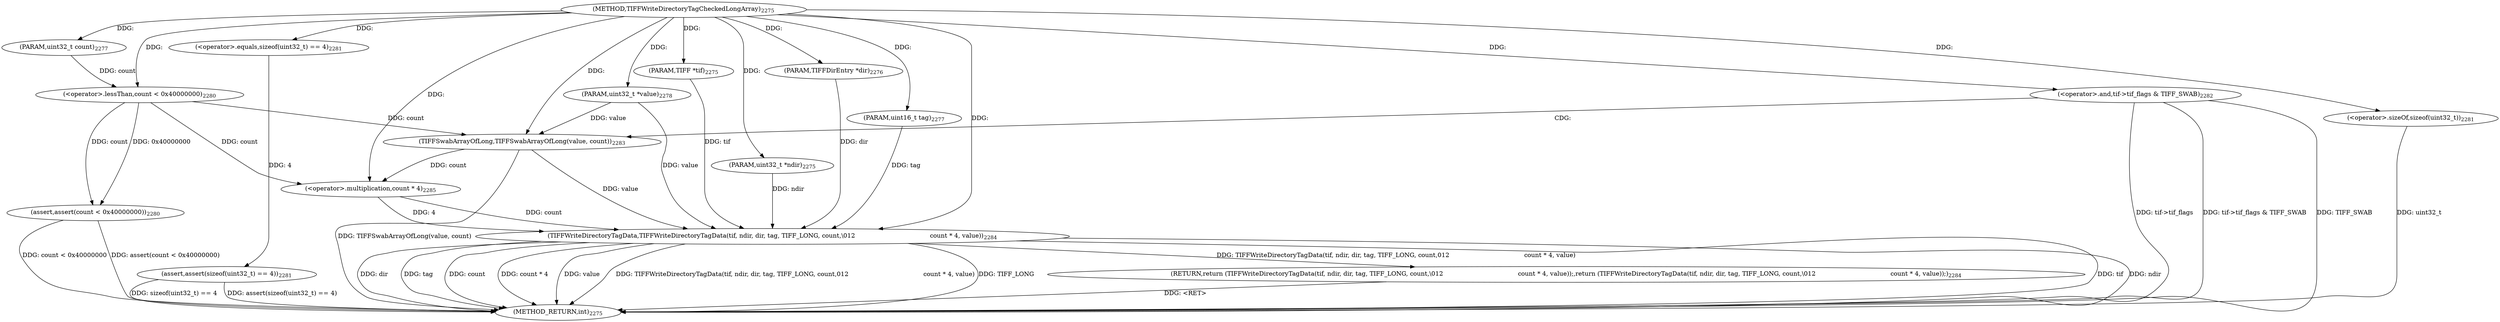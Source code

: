 digraph "TIFFWriteDirectoryTagCheckedLongArray" {  
"70115" [label = <(METHOD,TIFFWriteDirectoryTagCheckedLongArray)<SUB>2275</SUB>> ]
"70154" [label = <(METHOD_RETURN,int)<SUB>2275</SUB>> ]
"70116" [label = <(PARAM,TIFF *tif)<SUB>2275</SUB>> ]
"70117" [label = <(PARAM,uint32_t *ndir)<SUB>2275</SUB>> ]
"70118" [label = <(PARAM,TIFFDirEntry *dir)<SUB>2276</SUB>> ]
"70119" [label = <(PARAM,uint16_t tag)<SUB>2277</SUB>> ]
"70120" [label = <(PARAM,uint32_t count)<SUB>2277</SUB>> ]
"70121" [label = <(PARAM,uint32_t *value)<SUB>2278</SUB>> ]
"70123" [label = <(assert,assert(count &lt; 0x40000000))<SUB>2280</SUB>> ]
"70127" [label = <(assert,assert(sizeof(uint32_t) == 4))<SUB>2281</SUB>> ]
"70142" [label = <(RETURN,return (TIFFWriteDirectoryTagData(tif, ndir, dir, tag, TIFF_LONG, count,\012                                      count * 4, value));,return (TIFFWriteDirectoryTagData(tif, ndir, dir, tag, TIFF_LONG, count,\012                                      count * 4, value));)<SUB>2284</SUB>> ]
"70133" [label = <(&lt;operator&gt;.and,tif-&gt;tif_flags &amp; TIFF_SWAB)<SUB>2282</SUB>> ]
"70143" [label = <(TIFFWriteDirectoryTagData,TIFFWriteDirectoryTagData(tif, ndir, dir, tag, TIFF_LONG, count,\012                                      count * 4, value))<SUB>2284</SUB>> ]
"70124" [label = <(&lt;operator&gt;.lessThan,count &lt; 0x40000000)<SUB>2280</SUB>> ]
"70128" [label = <(&lt;operator&gt;.equals,sizeof(uint32_t) == 4)<SUB>2281</SUB>> ]
"70139" [label = <(TIFFSwabArrayOfLong,TIFFSwabArrayOfLong(value, count))<SUB>2283</SUB>> ]
"70129" [label = <(&lt;operator&gt;.sizeOf,sizeof(uint32_t))<SUB>2281</SUB>> ]
"70150" [label = <(&lt;operator&gt;.multiplication,count * 4)<SUB>2285</SUB>> ]
  "70142" -> "70154"  [ label = "DDG: &lt;RET&gt;"] 
  "70123" -> "70154"  [ label = "DDG: count &lt; 0x40000000"] 
  "70123" -> "70154"  [ label = "DDG: assert(count &lt; 0x40000000)"] 
  "70127" -> "70154"  [ label = "DDG: sizeof(uint32_t) == 4"] 
  "70127" -> "70154"  [ label = "DDG: assert(sizeof(uint32_t) == 4)"] 
  "70133" -> "70154"  [ label = "DDG: tif-&gt;tif_flags"] 
  "70133" -> "70154"  [ label = "DDG: tif-&gt;tif_flags &amp; TIFF_SWAB"] 
  "70139" -> "70154"  [ label = "DDG: TIFFSwabArrayOfLong(value, count)"] 
  "70143" -> "70154"  [ label = "DDG: tif"] 
  "70143" -> "70154"  [ label = "DDG: ndir"] 
  "70143" -> "70154"  [ label = "DDG: dir"] 
  "70143" -> "70154"  [ label = "DDG: tag"] 
  "70143" -> "70154"  [ label = "DDG: count"] 
  "70143" -> "70154"  [ label = "DDG: count * 4"] 
  "70143" -> "70154"  [ label = "DDG: value"] 
  "70143" -> "70154"  [ label = "DDG: TIFFWriteDirectoryTagData(tif, ndir, dir, tag, TIFF_LONG, count,\012                                      count * 4, value)"] 
  "70133" -> "70154"  [ label = "DDG: TIFF_SWAB"] 
  "70143" -> "70154"  [ label = "DDG: TIFF_LONG"] 
  "70129" -> "70154"  [ label = "DDG: uint32_t"] 
  "70115" -> "70116"  [ label = "DDG: "] 
  "70115" -> "70117"  [ label = "DDG: "] 
  "70115" -> "70118"  [ label = "DDG: "] 
  "70115" -> "70119"  [ label = "DDG: "] 
  "70115" -> "70120"  [ label = "DDG: "] 
  "70115" -> "70121"  [ label = "DDG: "] 
  "70143" -> "70142"  [ label = "DDG: TIFFWriteDirectoryTagData(tif, ndir, dir, tag, TIFF_LONG, count,\012                                      count * 4, value)"] 
  "70124" -> "70123"  [ label = "DDG: count"] 
  "70124" -> "70123"  [ label = "DDG: 0x40000000"] 
  "70128" -> "70127"  [ label = "DDG: 4"] 
  "70120" -> "70124"  [ label = "DDG: count"] 
  "70115" -> "70124"  [ label = "DDG: "] 
  "70115" -> "70128"  [ label = "DDG: "] 
  "70115" -> "70133"  [ label = "DDG: "] 
  "70116" -> "70143"  [ label = "DDG: tif"] 
  "70115" -> "70143"  [ label = "DDG: "] 
  "70117" -> "70143"  [ label = "DDG: ndir"] 
  "70118" -> "70143"  [ label = "DDG: dir"] 
  "70119" -> "70143"  [ label = "DDG: tag"] 
  "70150" -> "70143"  [ label = "DDG: count"] 
  "70150" -> "70143"  [ label = "DDG: 4"] 
  "70139" -> "70143"  [ label = "DDG: value"] 
  "70121" -> "70143"  [ label = "DDG: value"] 
  "70115" -> "70129"  [ label = "DDG: "] 
  "70121" -> "70139"  [ label = "DDG: value"] 
  "70115" -> "70139"  [ label = "DDG: "] 
  "70124" -> "70139"  [ label = "DDG: count"] 
  "70124" -> "70150"  [ label = "DDG: count"] 
  "70139" -> "70150"  [ label = "DDG: count"] 
  "70115" -> "70150"  [ label = "DDG: "] 
  "70133" -> "70139"  [ label = "CDG: "] 
}
